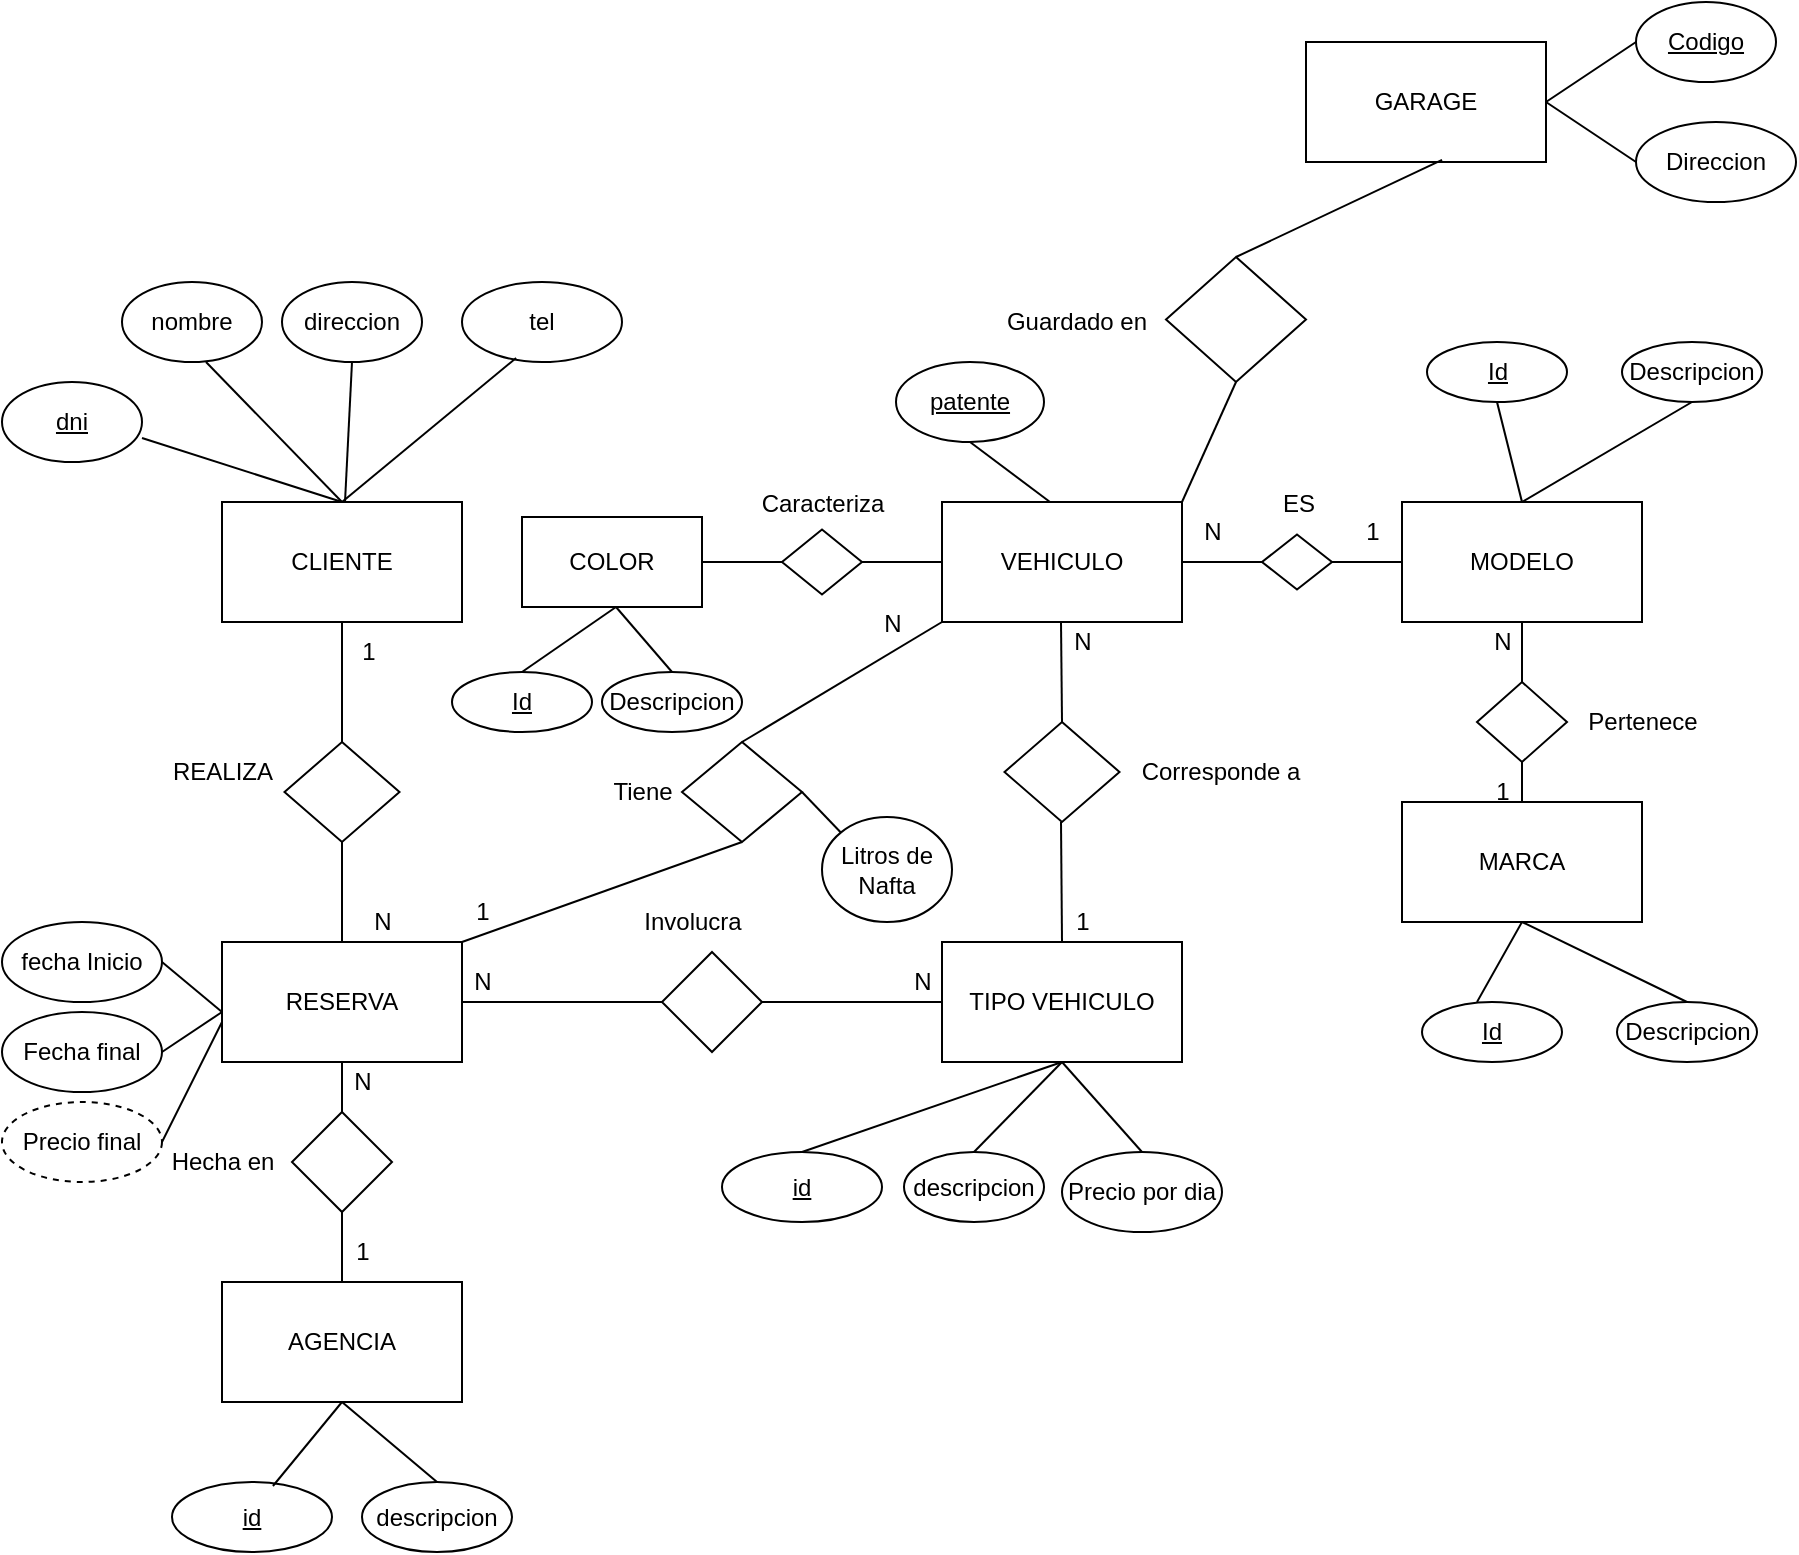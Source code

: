 <mxfile version="21.0.6" type="device"><diagram name="Página-1" id="OPpRySWKPT3NOLpkRgTM"><mxGraphModel dx="1781" dy="1753" grid="1" gridSize="10" guides="1" tooltips="1" connect="1" arrows="1" fold="1" page="1" pageScale="1" pageWidth="827" pageHeight="1169" background="#FFFFFF" math="0" shadow="0"><root><mxCell id="0"/><mxCell id="1" parent="0"/><mxCell id="n8L-cC3YhAT-N5S7Yqyb-1" value="CLIENTE" style="rounded=0;whiteSpace=wrap;html=1;" vertex="1" parent="1"><mxGeometry x="40" y="160" width="120" height="60" as="geometry"/></mxCell><mxCell id="n8L-cC3YhAT-N5S7Yqyb-2" value="direccion" style="ellipse;whiteSpace=wrap;html=1;" vertex="1" parent="1"><mxGeometry x="70" y="50" width="70" height="40" as="geometry"/></mxCell><mxCell id="n8L-cC3YhAT-N5S7Yqyb-3" value="nombre" style="ellipse;whiteSpace=wrap;html=1;" vertex="1" parent="1"><mxGeometry x="-10" y="50" width="70" height="40" as="geometry"/></mxCell><mxCell id="n8L-cC3YhAT-N5S7Yqyb-4" value="&lt;u&gt;dni&lt;/u&gt;" style="ellipse;whiteSpace=wrap;html=1;" vertex="1" parent="1"><mxGeometry x="-70" y="100" width="70" height="40" as="geometry"/></mxCell><mxCell id="n8L-cC3YhAT-N5S7Yqyb-5" value="tel" style="ellipse;whiteSpace=wrap;html=1;" vertex="1" parent="1"><mxGeometry x="160" y="50" width="80" height="40" as="geometry"/></mxCell><mxCell id="n8L-cC3YhAT-N5S7Yqyb-6" value="" style="endArrow=none;html=1;rounded=0;exitX=0.5;exitY=0;exitDx=0;exitDy=0;entryX=0.5;entryY=1;entryDx=0;entryDy=0;" edge="1" parent="1" source="n8L-cC3YhAT-N5S7Yqyb-12" target="n8L-cC3YhAT-N5S7Yqyb-1"><mxGeometry width="50" height="50" relative="1" as="geometry"><mxPoint x="60" y="270" as="sourcePoint"/><mxPoint x="110" y="220" as="targetPoint"/></mxGeometry></mxCell><mxCell id="n8L-cC3YhAT-N5S7Yqyb-7" value="" style="endArrow=none;html=1;rounded=0;entryX=1;entryY=0.7;entryDx=0;entryDy=0;entryPerimeter=0;" edge="1" parent="1" target="n8L-cC3YhAT-N5S7Yqyb-4"><mxGeometry width="50" height="50" relative="1" as="geometry"><mxPoint x="100" y="160" as="sourcePoint"/><mxPoint x="150" y="110" as="targetPoint"/></mxGeometry></mxCell><mxCell id="n8L-cC3YhAT-N5S7Yqyb-8" value="" style="endArrow=none;html=1;rounded=0;entryX=0.6;entryY=1;entryDx=0;entryDy=0;entryPerimeter=0;" edge="1" parent="1" target="n8L-cC3YhAT-N5S7Yqyb-3"><mxGeometry width="50" height="50" relative="1" as="geometry"><mxPoint x="100" y="160" as="sourcePoint"/><mxPoint x="150" y="110" as="targetPoint"/></mxGeometry></mxCell><mxCell id="n8L-cC3YhAT-N5S7Yqyb-9" value="" style="endArrow=none;html=1;rounded=0;entryX=0.5;entryY=1;entryDx=0;entryDy=0;" edge="1" parent="1" source="n8L-cC3YhAT-N5S7Yqyb-1" target="n8L-cC3YhAT-N5S7Yqyb-2"><mxGeometry width="50" height="50" relative="1" as="geometry"><mxPoint x="80" y="160" as="sourcePoint"/><mxPoint x="130" y="110" as="targetPoint"/></mxGeometry></mxCell><mxCell id="n8L-cC3YhAT-N5S7Yqyb-10" value="" style="endArrow=none;html=1;rounded=0;entryX=0.338;entryY=0.95;entryDx=0;entryDy=0;entryPerimeter=0;exitX=0.5;exitY=0;exitDx=0;exitDy=0;" edge="1" parent="1" source="n8L-cC3YhAT-N5S7Yqyb-1" target="n8L-cC3YhAT-N5S7Yqyb-5"><mxGeometry width="50" height="50" relative="1" as="geometry"><mxPoint x="120" y="160" as="sourcePoint"/><mxPoint x="170" y="110" as="targetPoint"/></mxGeometry></mxCell><mxCell id="n8L-cC3YhAT-N5S7Yqyb-11" value="RESERVA" style="rounded=0;whiteSpace=wrap;html=1;" vertex="1" parent="1"><mxGeometry x="40" y="380" width="120" height="60" as="geometry"/></mxCell><mxCell id="n8L-cC3YhAT-N5S7Yqyb-12" value="" style="rhombus;whiteSpace=wrap;html=1;" vertex="1" parent="1"><mxGeometry x="71.25" y="280" width="57.5" height="50" as="geometry"/></mxCell><mxCell id="n8L-cC3YhAT-N5S7Yqyb-13" value="" style="endArrow=none;html=1;rounded=0;entryX=0.5;entryY=1;entryDx=0;entryDy=0;exitX=0.5;exitY=0;exitDx=0;exitDy=0;" edge="1" parent="1" source="n8L-cC3YhAT-N5S7Yqyb-11" target="n8L-cC3YhAT-N5S7Yqyb-12"><mxGeometry width="50" height="50" relative="1" as="geometry"><mxPoint x="90" y="380" as="sourcePoint"/><mxPoint x="140" y="330" as="targetPoint"/></mxGeometry></mxCell><mxCell id="n8L-cC3YhAT-N5S7Yqyb-14" value="REALIZA" style="text;html=1;align=center;verticalAlign=middle;resizable=0;points=[];autosize=1;strokeColor=none;fillColor=none;" vertex="1" parent="1"><mxGeometry x="5" y="280" width="70" height="30" as="geometry"/></mxCell><mxCell id="n8L-cC3YhAT-N5S7Yqyb-15" value="1" style="text;html=1;align=center;verticalAlign=middle;resizable=0;points=[];autosize=1;strokeColor=none;fillColor=none;" vertex="1" parent="1"><mxGeometry x="97.5" y="220" width="30" height="30" as="geometry"/></mxCell><mxCell id="n8L-cC3YhAT-N5S7Yqyb-16" value="N" style="text;html=1;align=center;verticalAlign=middle;resizable=0;points=[];autosize=1;strokeColor=none;fillColor=none;" vertex="1" parent="1"><mxGeometry x="105" y="355" width="30" height="30" as="geometry"/></mxCell><mxCell id="n8L-cC3YhAT-N5S7Yqyb-17" value="TIPO VEHICULO" style="rounded=0;whiteSpace=wrap;html=1;" vertex="1" parent="1"><mxGeometry x="400" y="380" width="120" height="60" as="geometry"/></mxCell><mxCell id="n8L-cC3YhAT-N5S7Yqyb-18" value="&lt;u&gt;id&lt;/u&gt;" style="ellipse;whiteSpace=wrap;html=1;" vertex="1" parent="1"><mxGeometry x="290" y="485" width="80" height="35" as="geometry"/></mxCell><mxCell id="n8L-cC3YhAT-N5S7Yqyb-19" value="descripcion" style="ellipse;whiteSpace=wrap;html=1;" vertex="1" parent="1"><mxGeometry x="381" y="485" width="70" height="35" as="geometry"/></mxCell><mxCell id="n8L-cC3YhAT-N5S7Yqyb-20" value="AGENCIA" style="rounded=0;whiteSpace=wrap;html=1;" vertex="1" parent="1"><mxGeometry x="40" y="550" width="120" height="60" as="geometry"/></mxCell><mxCell id="n8L-cC3YhAT-N5S7Yqyb-21" value="" style="rhombus;whiteSpace=wrap;html=1;" vertex="1" parent="1"><mxGeometry x="260" y="385" width="50" height="50" as="geometry"/></mxCell><mxCell id="n8L-cC3YhAT-N5S7Yqyb-22" value="" style="endArrow=none;html=1;rounded=0;entryX=0;entryY=0.5;entryDx=0;entryDy=0;" edge="1" parent="1" target="n8L-cC3YhAT-N5S7Yqyb-21"><mxGeometry width="50" height="50" relative="1" as="geometry"><mxPoint x="160" y="410" as="sourcePoint"/><mxPoint x="210" y="360" as="targetPoint"/></mxGeometry></mxCell><mxCell id="n8L-cC3YhAT-N5S7Yqyb-23" value="" style="endArrow=none;html=1;rounded=0;exitX=1;exitY=0.5;exitDx=0;exitDy=0;" edge="1" parent="1" source="n8L-cC3YhAT-N5S7Yqyb-21"><mxGeometry width="50" height="50" relative="1" as="geometry"><mxPoint x="350" y="460" as="sourcePoint"/><mxPoint x="400" y="410" as="targetPoint"/></mxGeometry></mxCell><mxCell id="n8L-cC3YhAT-N5S7Yqyb-24" value="Involucra" style="text;html=1;align=center;verticalAlign=middle;resizable=0;points=[];autosize=1;strokeColor=none;fillColor=none;" vertex="1" parent="1"><mxGeometry x="240" y="355" width="70" height="30" as="geometry"/></mxCell><mxCell id="n8L-cC3YhAT-N5S7Yqyb-25" value="N" style="text;html=1;align=center;verticalAlign=middle;resizable=0;points=[];autosize=1;strokeColor=none;fillColor=none;" vertex="1" parent="1"><mxGeometry x="375" y="385" width="30" height="30" as="geometry"/></mxCell><mxCell id="n8L-cC3YhAT-N5S7Yqyb-26" value="N" style="text;html=1;align=center;verticalAlign=middle;resizable=0;points=[];autosize=1;strokeColor=none;fillColor=none;" vertex="1" parent="1"><mxGeometry x="155" y="385" width="30" height="30" as="geometry"/></mxCell><mxCell id="n8L-cC3YhAT-N5S7Yqyb-27" value="" style="rhombus;whiteSpace=wrap;html=1;" vertex="1" parent="1"><mxGeometry x="75" y="465" width="50" height="50" as="geometry"/></mxCell><mxCell id="n8L-cC3YhAT-N5S7Yqyb-28" value="" style="endArrow=none;html=1;rounded=0;exitX=0.5;exitY=0;exitDx=0;exitDy=0;entryX=0.5;entryY=1;entryDx=0;entryDy=0;" edge="1" parent="1" source="n8L-cC3YhAT-N5S7Yqyb-20" target="n8L-cC3YhAT-N5S7Yqyb-27"><mxGeometry width="50" height="50" relative="1" as="geometry"><mxPoint x="55" y="560" as="sourcePoint"/><mxPoint x="105" y="510" as="targetPoint"/></mxGeometry></mxCell><mxCell id="n8L-cC3YhAT-N5S7Yqyb-29" value="" style="endArrow=none;html=1;rounded=0;entryX=0.5;entryY=1;entryDx=0;entryDy=0;exitX=0.5;exitY=0;exitDx=0;exitDy=0;" edge="1" parent="1" source="n8L-cC3YhAT-N5S7Yqyb-27" target="n8L-cC3YhAT-N5S7Yqyb-11"><mxGeometry width="50" height="50" relative="1" as="geometry"><mxPoint x="100" y="460" as="sourcePoint"/><mxPoint x="148" y="415" as="targetPoint"/></mxGeometry></mxCell><mxCell id="n8L-cC3YhAT-N5S7Yqyb-32" value="Hecha en" style="text;html=1;align=center;verticalAlign=middle;resizable=0;points=[];autosize=1;strokeColor=none;fillColor=none;" vertex="1" parent="1"><mxGeometry x="5" y="475" width="70" height="30" as="geometry"/></mxCell><mxCell id="n8L-cC3YhAT-N5S7Yqyb-33" value="1" style="text;html=1;align=center;verticalAlign=middle;resizable=0;points=[];autosize=1;strokeColor=none;fillColor=none;" vertex="1" parent="1"><mxGeometry x="95" y="520" width="30" height="30" as="geometry"/></mxCell><mxCell id="n8L-cC3YhAT-N5S7Yqyb-34" value="N" style="text;html=1;align=center;verticalAlign=middle;resizable=0;points=[];autosize=1;strokeColor=none;fillColor=none;" vertex="1" parent="1"><mxGeometry x="95" y="435" width="30" height="30" as="geometry"/></mxCell><mxCell id="n8L-cC3YhAT-N5S7Yqyb-35" value="fecha Inicio" style="ellipse;whiteSpace=wrap;html=1;" vertex="1" parent="1"><mxGeometry x="-70" y="370" width="80" height="40" as="geometry"/></mxCell><mxCell id="n8L-cC3YhAT-N5S7Yqyb-36" value="Fecha final" style="ellipse;whiteSpace=wrap;html=1;" vertex="1" parent="1"><mxGeometry x="-70" y="415" width="80" height="40" as="geometry"/></mxCell><mxCell id="n8L-cC3YhAT-N5S7Yqyb-37" value="" style="endArrow=none;html=1;rounded=0;entryX=1;entryY=0.5;entryDx=0;entryDy=0;" edge="1" parent="1" target="n8L-cC3YhAT-N5S7Yqyb-35"><mxGeometry width="50" height="50" relative="1" as="geometry"><mxPoint x="40" y="415" as="sourcePoint"/><mxPoint x="90" y="365" as="targetPoint"/></mxGeometry></mxCell><mxCell id="n8L-cC3YhAT-N5S7Yqyb-38" value="" style="endArrow=none;html=1;rounded=0;exitX=1;exitY=0.5;exitDx=0;exitDy=0;" edge="1" parent="1" source="n8L-cC3YhAT-N5S7Yqyb-36"><mxGeometry width="50" height="50" relative="1" as="geometry"><mxPoint x="-10" y="465" as="sourcePoint"/><mxPoint x="40" y="415" as="targetPoint"/></mxGeometry></mxCell><mxCell id="n8L-cC3YhAT-N5S7Yqyb-39" value="VEHICULO" style="rounded=0;whiteSpace=wrap;html=1;" vertex="1" parent="1"><mxGeometry x="400" y="160" width="120" height="60" as="geometry"/></mxCell><mxCell id="n8L-cC3YhAT-N5S7Yqyb-44" value="&lt;u&gt;patente&lt;/u&gt;" style="ellipse;whiteSpace=wrap;html=1;" vertex="1" parent="1"><mxGeometry x="377" y="90" width="74" height="40" as="geometry"/></mxCell><mxCell id="n8L-cC3YhAT-N5S7Yqyb-45" value="MODELO" style="rounded=0;whiteSpace=wrap;html=1;" vertex="1" parent="1"><mxGeometry x="630" y="160" width="120" height="60" as="geometry"/></mxCell><mxCell id="n8L-cC3YhAT-N5S7Yqyb-46" value="" style="endArrow=none;html=1;rounded=0;entryX=0.5;entryY=1;entryDx=0;entryDy=0;" edge="1" parent="1" target="n8L-cC3YhAT-N5S7Yqyb-44"><mxGeometry width="50" height="50" relative="1" as="geometry"><mxPoint x="454" y="160" as="sourcePoint"/><mxPoint x="504" y="110" as="targetPoint"/></mxGeometry></mxCell><mxCell id="n8L-cC3YhAT-N5S7Yqyb-47" value="" style="rhombus;whiteSpace=wrap;html=1;" vertex="1" parent="1"><mxGeometry x="560" y="176.25" width="35" height="27.5" as="geometry"/></mxCell><mxCell id="n8L-cC3YhAT-N5S7Yqyb-48" value="" style="endArrow=none;html=1;rounded=0;entryX=0;entryY=0.5;entryDx=0;entryDy=0;exitX=1;exitY=0.5;exitDx=0;exitDy=0;" edge="1" parent="1" source="n8L-cC3YhAT-N5S7Yqyb-39" target="n8L-cC3YhAT-N5S7Yqyb-47"><mxGeometry width="50" height="50" relative="1" as="geometry"><mxPoint x="360" y="330" as="sourcePoint"/><mxPoint x="410" y="280" as="targetPoint"/></mxGeometry></mxCell><mxCell id="n8L-cC3YhAT-N5S7Yqyb-49" value="" style="endArrow=none;html=1;rounded=0;entryX=0;entryY=0.5;entryDx=0;entryDy=0;exitX=1;exitY=0.5;exitDx=0;exitDy=0;" edge="1" parent="1" source="n8L-cC3YhAT-N5S7Yqyb-47" target="n8L-cC3YhAT-N5S7Yqyb-45"><mxGeometry width="50" height="50" relative="1" as="geometry"><mxPoint x="360" y="330" as="sourcePoint"/><mxPoint x="410" y="280" as="targetPoint"/></mxGeometry></mxCell><mxCell id="n8L-cC3YhAT-N5S7Yqyb-50" value="ES" style="text;html=1;align=center;verticalAlign=middle;resizable=0;points=[];autosize=1;strokeColor=none;fillColor=none;" vertex="1" parent="1"><mxGeometry x="557.5" y="146.25" width="40" height="30" as="geometry"/></mxCell><mxCell id="n8L-cC3YhAT-N5S7Yqyb-51" value="1" style="text;html=1;align=center;verticalAlign=middle;resizable=0;points=[];autosize=1;strokeColor=none;fillColor=none;" vertex="1" parent="1"><mxGeometry x="600" y="160" width="30" height="30" as="geometry"/></mxCell><mxCell id="n8L-cC3YhAT-N5S7Yqyb-52" value="N" style="text;html=1;align=center;verticalAlign=middle;resizable=0;points=[];autosize=1;strokeColor=none;fillColor=none;" vertex="1" parent="1"><mxGeometry x="520" y="160" width="30" height="30" as="geometry"/></mxCell><mxCell id="n8L-cC3YhAT-N5S7Yqyb-53" value="&lt;u&gt;Id&lt;/u&gt;" style="ellipse;whiteSpace=wrap;html=1;" vertex="1" parent="1"><mxGeometry x="642.5" y="80" width="70" height="30" as="geometry"/></mxCell><mxCell id="n8L-cC3YhAT-N5S7Yqyb-54" value="Descripcion" style="ellipse;whiteSpace=wrap;html=1;" vertex="1" parent="1"><mxGeometry x="740" y="80" width="70" height="30" as="geometry"/></mxCell><mxCell id="n8L-cC3YhAT-N5S7Yqyb-55" value="MARCA" style="rounded=0;whiteSpace=wrap;html=1;" vertex="1" parent="1"><mxGeometry x="630" y="310" width="120" height="60" as="geometry"/></mxCell><mxCell id="n8L-cC3YhAT-N5S7Yqyb-56" value="" style="endArrow=none;html=1;rounded=0;entryX=0.5;entryY=1;entryDx=0;entryDy=0;exitX=0.5;exitY=0;exitDx=0;exitDy=0;" edge="1" parent="1" source="n8L-cC3YhAT-N5S7Yqyb-45" target="n8L-cC3YhAT-N5S7Yqyb-54"><mxGeometry width="50" height="50" relative="1" as="geometry"><mxPoint x="360" y="330" as="sourcePoint"/><mxPoint x="410" y="280" as="targetPoint"/></mxGeometry></mxCell><mxCell id="n8L-cC3YhAT-N5S7Yqyb-57" value="" style="endArrow=none;html=1;rounded=0;entryX=0.5;entryY=1;entryDx=0;entryDy=0;" edge="1" parent="1" target="n8L-cC3YhAT-N5S7Yqyb-53"><mxGeometry width="50" height="50" relative="1" as="geometry"><mxPoint x="690" y="160" as="sourcePoint"/><mxPoint x="410" y="280" as="targetPoint"/></mxGeometry></mxCell><mxCell id="n8L-cC3YhAT-N5S7Yqyb-58" value="" style="rhombus;whiteSpace=wrap;html=1;" vertex="1" parent="1"><mxGeometry x="667.5" y="250" width="45" height="40" as="geometry"/></mxCell><mxCell id="n8L-cC3YhAT-N5S7Yqyb-59" value="" style="endArrow=none;html=1;rounded=0;entryX=0.5;entryY=1;entryDx=0;entryDy=0;exitX=0.5;exitY=0;exitDx=0;exitDy=0;" edge="1" parent="1" source="n8L-cC3YhAT-N5S7Yqyb-58" target="n8L-cC3YhAT-N5S7Yqyb-45"><mxGeometry width="50" height="50" relative="1" as="geometry"><mxPoint x="595" y="300" as="sourcePoint"/><mxPoint x="645" y="250" as="targetPoint"/></mxGeometry></mxCell><mxCell id="n8L-cC3YhAT-N5S7Yqyb-61" value="" style="endArrow=none;html=1;rounded=0;exitX=0.5;exitY=0;exitDx=0;exitDy=0;" edge="1" parent="1" source="n8L-cC3YhAT-N5S7Yqyb-55"><mxGeometry width="50" height="50" relative="1" as="geometry"><mxPoint x="640" y="340" as="sourcePoint"/><mxPoint x="690" y="290" as="targetPoint"/><Array as="points"><mxPoint x="690" y="290"/></Array></mxGeometry></mxCell><mxCell id="n8L-cC3YhAT-N5S7Yqyb-62" value="&lt;u&gt;Id&lt;/u&gt;" style="ellipse;whiteSpace=wrap;html=1;" vertex="1" parent="1"><mxGeometry x="640" y="410" width="70" height="30" as="geometry"/></mxCell><mxCell id="n8L-cC3YhAT-N5S7Yqyb-63" value="Descripcion" style="ellipse;whiteSpace=wrap;html=1;" vertex="1" parent="1"><mxGeometry x="737.5" y="410" width="70" height="30" as="geometry"/></mxCell><mxCell id="n8L-cC3YhAT-N5S7Yqyb-64" value="" style="endArrow=none;html=1;rounded=0;entryX=0.5;entryY=1;entryDx=0;entryDy=0;" edge="1" parent="1" target="n8L-cC3YhAT-N5S7Yqyb-55"><mxGeometry width="50" height="50" relative="1" as="geometry"><mxPoint x="667.5" y="410" as="sourcePoint"/><mxPoint x="717.5" y="360" as="targetPoint"/></mxGeometry></mxCell><mxCell id="n8L-cC3YhAT-N5S7Yqyb-65" value="" style="endArrow=none;html=1;rounded=0;entryX=0.5;entryY=0;entryDx=0;entryDy=0;exitX=0.5;exitY=1;exitDx=0;exitDy=0;" edge="1" parent="1" source="n8L-cC3YhAT-N5S7Yqyb-55" target="n8L-cC3YhAT-N5S7Yqyb-63"><mxGeometry width="50" height="50" relative="1" as="geometry"><mxPoint x="360" y="330" as="sourcePoint"/><mxPoint x="410" y="280" as="targetPoint"/></mxGeometry></mxCell><mxCell id="n8L-cC3YhAT-N5S7Yqyb-66" value="N" style="text;html=1;align=center;verticalAlign=middle;resizable=0;points=[];autosize=1;strokeColor=none;fillColor=none;" vertex="1" parent="1"><mxGeometry x="665" y="215" width="30" height="30" as="geometry"/></mxCell><mxCell id="n8L-cC3YhAT-N5S7Yqyb-67" value="1" style="text;html=1;align=center;verticalAlign=middle;resizable=0;points=[];autosize=1;strokeColor=none;fillColor=none;" vertex="1" parent="1"><mxGeometry x="665" y="290" width="30" height="30" as="geometry"/></mxCell><mxCell id="n8L-cC3YhAT-N5S7Yqyb-68" value="Pertenece" style="text;html=1;align=center;verticalAlign=middle;resizable=0;points=[];autosize=1;strokeColor=none;fillColor=none;" vertex="1" parent="1"><mxGeometry x="710" y="255" width="80" height="30" as="geometry"/></mxCell><mxCell id="n8L-cC3YhAT-N5S7Yqyb-69" value="COLOR" style="rounded=0;whiteSpace=wrap;html=1;" vertex="1" parent="1"><mxGeometry x="190" y="167.5" width="90" height="45" as="geometry"/></mxCell><mxCell id="n8L-cC3YhAT-N5S7Yqyb-70" value="" style="rhombus;whiteSpace=wrap;html=1;" vertex="1" parent="1"><mxGeometry x="320" y="173.75" width="40" height="32.5" as="geometry"/></mxCell><mxCell id="n8L-cC3YhAT-N5S7Yqyb-72" value="" style="endArrow=none;html=1;rounded=0;entryX=0;entryY=0.5;entryDx=0;entryDy=0;exitX=1;exitY=0.5;exitDx=0;exitDy=0;" edge="1" parent="1" source="n8L-cC3YhAT-N5S7Yqyb-69" target="n8L-cC3YhAT-N5S7Yqyb-70"><mxGeometry width="50" height="50" relative="1" as="geometry"><mxPoint x="170" y="420" as="sourcePoint"/><mxPoint x="270" y="420" as="targetPoint"/></mxGeometry></mxCell><mxCell id="n8L-cC3YhAT-N5S7Yqyb-73" value="" style="endArrow=none;html=1;rounded=0;entryX=0;entryY=0.5;entryDx=0;entryDy=0;exitX=1;exitY=0.5;exitDx=0;exitDy=0;" edge="1" parent="1" source="n8L-cC3YhAT-N5S7Yqyb-70" target="n8L-cC3YhAT-N5S7Yqyb-39"><mxGeometry width="50" height="50" relative="1" as="geometry"><mxPoint x="180" y="430" as="sourcePoint"/><mxPoint x="280" y="430" as="targetPoint"/></mxGeometry></mxCell><mxCell id="n8L-cC3YhAT-N5S7Yqyb-74" value="&lt;u&gt;Id&lt;/u&gt;" style="ellipse;whiteSpace=wrap;html=1;" vertex="1" parent="1"><mxGeometry x="155" y="245" width="70" height="30" as="geometry"/></mxCell><mxCell id="n8L-cC3YhAT-N5S7Yqyb-75" value="Descripcion" style="ellipse;whiteSpace=wrap;html=1;" vertex="1" parent="1"><mxGeometry x="230" y="245" width="70" height="30" as="geometry"/></mxCell><mxCell id="n8L-cC3YhAT-N5S7Yqyb-76" value="" style="endArrow=none;html=1;rounded=0;entryX=0.5;entryY=1;entryDx=0;entryDy=0;exitX=0.5;exitY=0;exitDx=0;exitDy=0;" edge="1" parent="1" source="n8L-cC3YhAT-N5S7Yqyb-74"><mxGeometry width="50" height="50" relative="1" as="geometry"><mxPoint x="214.5" y="252.5" as="sourcePoint"/><mxPoint x="237" y="212.5" as="targetPoint"/></mxGeometry></mxCell><mxCell id="n8L-cC3YhAT-N5S7Yqyb-77" value="" style="endArrow=none;html=1;rounded=0;entryX=0.5;entryY=0;entryDx=0;entryDy=0;exitX=0.5;exitY=1;exitDx=0;exitDy=0;" edge="1" parent="1" target="n8L-cC3YhAT-N5S7Yqyb-75"><mxGeometry width="50" height="50" relative="1" as="geometry"><mxPoint x="237" y="212.5" as="sourcePoint"/><mxPoint x="320" y="252.5" as="targetPoint"/></mxGeometry></mxCell><mxCell id="n8L-cC3YhAT-N5S7Yqyb-79" value="Caracteriza" style="text;html=1;align=center;verticalAlign=middle;resizable=0;points=[];autosize=1;strokeColor=none;fillColor=none;" vertex="1" parent="1"><mxGeometry x="300" y="146.25" width="80" height="30" as="geometry"/></mxCell><mxCell id="n8L-cC3YhAT-N5S7Yqyb-82" value="" style="rhombus;whiteSpace=wrap;html=1;" vertex="1" parent="1"><mxGeometry x="431.25" y="270" width="57.5" height="50" as="geometry"/></mxCell><mxCell id="n8L-cC3YhAT-N5S7Yqyb-84" value="" style="endArrow=none;html=1;rounded=0;entryX=0.5;entryY=1;entryDx=0;entryDy=0;exitX=0.5;exitY=0;exitDx=0;exitDy=0;" edge="1" parent="1" source="n8L-cC3YhAT-N5S7Yqyb-17"><mxGeometry width="50" height="50" relative="1" as="geometry"><mxPoint x="459.5" y="370" as="sourcePoint"/><mxPoint x="459.5" y="320" as="targetPoint"/></mxGeometry></mxCell><mxCell id="n8L-cC3YhAT-N5S7Yqyb-86" value="" style="endArrow=none;html=1;rounded=0;exitX=0.5;exitY=0;exitDx=0;exitDy=0;entryX=0.5;entryY=1;entryDx=0;entryDy=0;" edge="1" parent="1" source="n8L-cC3YhAT-N5S7Yqyb-82"><mxGeometry width="50" height="50" relative="1" as="geometry"><mxPoint x="459.5" y="280" as="sourcePoint"/><mxPoint x="459.5" y="220" as="targetPoint"/></mxGeometry></mxCell><mxCell id="n8L-cC3YhAT-N5S7Yqyb-87" value="Corresponde a" style="text;html=1;align=center;verticalAlign=middle;resizable=0;points=[];autosize=1;strokeColor=none;fillColor=none;" vertex="1" parent="1"><mxGeometry x="488.75" y="280" width="100" height="30" as="geometry"/></mxCell><mxCell id="n8L-cC3YhAT-N5S7Yqyb-89" value="1" style="text;html=1;align=center;verticalAlign=middle;resizable=0;points=[];autosize=1;strokeColor=none;fillColor=none;" vertex="1" parent="1"><mxGeometry x="455" y="355" width="30" height="30" as="geometry"/></mxCell><mxCell id="n8L-cC3YhAT-N5S7Yqyb-90" value="N" style="text;html=1;align=center;verticalAlign=middle;resizable=0;points=[];autosize=1;strokeColor=none;fillColor=none;" vertex="1" parent="1"><mxGeometry x="455" y="215" width="30" height="30" as="geometry"/></mxCell><mxCell id="n8L-cC3YhAT-N5S7Yqyb-91" value="Litros de Nafta" style="ellipse;whiteSpace=wrap;html=1;" vertex="1" parent="1"><mxGeometry x="340" y="317.5" width="65" height="52.5" as="geometry"/></mxCell><mxCell id="n8L-cC3YhAT-N5S7Yqyb-92" value="" style="rhombus;whiteSpace=wrap;html=1;" vertex="1" parent="1"><mxGeometry x="270" y="280" width="60" height="50" as="geometry"/></mxCell><mxCell id="n8L-cC3YhAT-N5S7Yqyb-93" value="" style="endArrow=none;html=1;rounded=0;exitX=1;exitY=0;exitDx=0;exitDy=0;entryX=0.5;entryY=1;entryDx=0;entryDy=0;" edge="1" parent="1" source="n8L-cC3YhAT-N5S7Yqyb-11" target="n8L-cC3YhAT-N5S7Yqyb-92"><mxGeometry width="50" height="50" relative="1" as="geometry"><mxPoint x="360" y="330" as="sourcePoint"/><mxPoint x="410" y="280" as="targetPoint"/></mxGeometry></mxCell><mxCell id="n8L-cC3YhAT-N5S7Yqyb-94" value="" style="endArrow=none;html=1;rounded=0;entryX=0;entryY=1;entryDx=0;entryDy=0;exitX=0.5;exitY=0;exitDx=0;exitDy=0;" edge="1" parent="1" source="n8L-cC3YhAT-N5S7Yqyb-92" target="n8L-cC3YhAT-N5S7Yqyb-39"><mxGeometry width="50" height="50" relative="1" as="geometry"><mxPoint x="360" y="330" as="sourcePoint"/><mxPoint x="410" y="280" as="targetPoint"/></mxGeometry></mxCell><mxCell id="n8L-cC3YhAT-N5S7Yqyb-95" value="Tiene" style="text;html=1;align=center;verticalAlign=middle;resizable=0;points=[];autosize=1;strokeColor=none;fillColor=none;" vertex="1" parent="1"><mxGeometry x="225" y="290" width="50" height="30" as="geometry"/></mxCell><mxCell id="n8L-cC3YhAT-N5S7Yqyb-98" value="1" style="text;html=1;align=center;verticalAlign=middle;resizable=0;points=[];autosize=1;strokeColor=none;fillColor=none;" vertex="1" parent="1"><mxGeometry x="155" y="350" width="30" height="30" as="geometry"/></mxCell><mxCell id="n8L-cC3YhAT-N5S7Yqyb-99" value="N" style="text;html=1;align=center;verticalAlign=middle;resizable=0;points=[];autosize=1;strokeColor=none;fillColor=none;" vertex="1" parent="1"><mxGeometry x="360" y="206.25" width="30" height="30" as="geometry"/></mxCell><mxCell id="n8L-cC3YhAT-N5S7Yqyb-101" value="" style="endArrow=none;html=1;rounded=0;entryX=1;entryY=0.5;entryDx=0;entryDy=0;exitX=0;exitY=0;exitDx=0;exitDy=0;" edge="1" parent="1" source="n8L-cC3YhAT-N5S7Yqyb-91" target="n8L-cC3YhAT-N5S7Yqyb-92"><mxGeometry width="50" height="50" relative="1" as="geometry"><mxPoint x="360" y="330" as="sourcePoint"/><mxPoint x="410" y="280" as="targetPoint"/></mxGeometry></mxCell><mxCell id="n8L-cC3YhAT-N5S7Yqyb-105" value="" style="endArrow=none;html=1;rounded=0;entryX=0.5;entryY=1;entryDx=0;entryDy=0;exitX=0.5;exitY=0;exitDx=0;exitDy=0;" edge="1" parent="1" source="n8L-cC3YhAT-N5S7Yqyb-18" target="n8L-cC3YhAT-N5S7Yqyb-17"><mxGeometry width="50" height="50" relative="1" as="geometry"><mxPoint x="340" y="460" as="sourcePoint"/><mxPoint x="390" y="410" as="targetPoint"/></mxGeometry></mxCell><mxCell id="n8L-cC3YhAT-N5S7Yqyb-106" value="" style="endArrow=none;html=1;rounded=0;entryX=0.5;entryY=0;entryDx=0;entryDy=0;exitX=0.5;exitY=1;exitDx=0;exitDy=0;" edge="1" parent="1" source="n8L-cC3YhAT-N5S7Yqyb-17" target="n8L-cC3YhAT-N5S7Yqyb-19"><mxGeometry width="50" height="50" relative="1" as="geometry"><mxPoint x="360" y="330" as="sourcePoint"/><mxPoint x="410" y="280" as="targetPoint"/></mxGeometry></mxCell><mxCell id="n8L-cC3YhAT-N5S7Yqyb-107" value="Precio por dia" style="ellipse;whiteSpace=wrap;html=1;" vertex="1" parent="1"><mxGeometry x="460" y="485" width="80" height="40" as="geometry"/></mxCell><mxCell id="n8L-cC3YhAT-N5S7Yqyb-108" value="" style="endArrow=none;html=1;rounded=0;entryX=0.5;entryY=0;entryDx=0;entryDy=0;exitX=0.5;exitY=1;exitDx=0;exitDy=0;" edge="1" parent="1" source="n8L-cC3YhAT-N5S7Yqyb-17" target="n8L-cC3YhAT-N5S7Yqyb-107"><mxGeometry width="50" height="50" relative="1" as="geometry"><mxPoint x="360" y="330" as="sourcePoint"/><mxPoint x="410" y="280" as="targetPoint"/></mxGeometry></mxCell><mxCell id="n8L-cC3YhAT-N5S7Yqyb-109" value="Precio final" style="ellipse;whiteSpace=wrap;html=1;dashed=1;" vertex="1" parent="1"><mxGeometry x="-70" y="460" width="80" height="40" as="geometry"/></mxCell><mxCell id="n8L-cC3YhAT-N5S7Yqyb-110" value="" style="endArrow=none;html=1;rounded=0;exitX=1;exitY=0.5;exitDx=0;exitDy=0;" edge="1" parent="1" source="n8L-cC3YhAT-N5S7Yqyb-109"><mxGeometry width="50" height="50" relative="1" as="geometry"><mxPoint x="360" y="430" as="sourcePoint"/><mxPoint x="40" y="420" as="targetPoint"/><Array as="points"><mxPoint x="30" y="440"/></Array></mxGeometry></mxCell><mxCell id="n8L-cC3YhAT-N5S7Yqyb-111" value="GARAGE" style="rounded=0;whiteSpace=wrap;html=1;" vertex="1" parent="1"><mxGeometry x="582" y="-70" width="120" height="60" as="geometry"/></mxCell><mxCell id="n8L-cC3YhAT-N5S7Yqyb-112" value="&lt;u&gt;Codigo&lt;/u&gt;" style="ellipse;whiteSpace=wrap;html=1;" vertex="1" parent="1"><mxGeometry x="747" y="-90" width="70" height="40" as="geometry"/></mxCell><mxCell id="n8L-cC3YhAT-N5S7Yqyb-113" value="Direccion" style="ellipse;whiteSpace=wrap;html=1;" vertex="1" parent="1"><mxGeometry x="747" y="-30" width="80" height="40" as="geometry"/></mxCell><mxCell id="n8L-cC3YhAT-N5S7Yqyb-114" value="" style="endArrow=none;html=1;rounded=0;entryX=0;entryY=0.5;entryDx=0;entryDy=0;exitX=1;exitY=0.5;exitDx=0;exitDy=0;" edge="1" parent="1" source="n8L-cC3YhAT-N5S7Yqyb-111" target="n8L-cC3YhAT-N5S7Yqyb-112"><mxGeometry width="50" height="50" relative="1" as="geometry"><mxPoint x="360" y="70" as="sourcePoint"/><mxPoint x="410" y="20" as="targetPoint"/></mxGeometry></mxCell><mxCell id="n8L-cC3YhAT-N5S7Yqyb-115" value="" style="endArrow=none;html=1;rounded=0;entryX=0;entryY=0.5;entryDx=0;entryDy=0;exitX=1;exitY=0.5;exitDx=0;exitDy=0;" edge="1" parent="1" source="n8L-cC3YhAT-N5S7Yqyb-111" target="n8L-cC3YhAT-N5S7Yqyb-113"><mxGeometry width="50" height="50" relative="1" as="geometry"><mxPoint x="360" y="70" as="sourcePoint"/><mxPoint x="410" y="20" as="targetPoint"/></mxGeometry></mxCell><mxCell id="n8L-cC3YhAT-N5S7Yqyb-116" value="" style="rhombus;whiteSpace=wrap;html=1;" vertex="1" parent="1"><mxGeometry x="512" y="37.5" width="70" height="62.5" as="geometry"/></mxCell><mxCell id="n8L-cC3YhAT-N5S7Yqyb-117" value="" style="endArrow=none;html=1;rounded=0;entryX=0.5;entryY=1;entryDx=0;entryDy=0;exitX=1;exitY=0;exitDx=0;exitDy=0;" edge="1" parent="1" source="n8L-cC3YhAT-N5S7Yqyb-39" target="n8L-cC3YhAT-N5S7Yqyb-116"><mxGeometry width="50" height="50" relative="1" as="geometry"><mxPoint x="360" y="170" as="sourcePoint"/><mxPoint x="410" y="120" as="targetPoint"/></mxGeometry></mxCell><mxCell id="n8L-cC3YhAT-N5S7Yqyb-118" value="" style="endArrow=none;html=1;rounded=0;entryX=0.567;entryY=0.983;entryDx=0;entryDy=0;entryPerimeter=0;exitX=0.5;exitY=0;exitDx=0;exitDy=0;" edge="1" parent="1" source="n8L-cC3YhAT-N5S7Yqyb-116" target="n8L-cC3YhAT-N5S7Yqyb-111"><mxGeometry width="50" height="50" relative="1" as="geometry"><mxPoint x="360" y="170" as="sourcePoint"/><mxPoint x="410" y="120" as="targetPoint"/></mxGeometry></mxCell><mxCell id="n8L-cC3YhAT-N5S7Yqyb-119" value="Guardado en" style="text;html=1;align=center;verticalAlign=middle;resizable=0;points=[];autosize=1;strokeColor=none;fillColor=none;" vertex="1" parent="1"><mxGeometry x="422" y="55" width="90" height="30" as="geometry"/></mxCell><mxCell id="n8L-cC3YhAT-N5S7Yqyb-120" value="&lt;u&gt;id&lt;/u&gt;" style="ellipse;whiteSpace=wrap;html=1;" vertex="1" parent="1"><mxGeometry x="15" y="650" width="80" height="35" as="geometry"/></mxCell><mxCell id="n8L-cC3YhAT-N5S7Yqyb-121" value="descripcion" style="ellipse;whiteSpace=wrap;html=1;" vertex="1" parent="1"><mxGeometry x="110" y="650" width="75" height="35" as="geometry"/></mxCell><mxCell id="n8L-cC3YhAT-N5S7Yqyb-122" value="" style="endArrow=none;html=1;rounded=0;exitX=0.631;exitY=0.057;exitDx=0;exitDy=0;exitPerimeter=0;entryX=0.5;entryY=1;entryDx=0;entryDy=0;" edge="1" parent="1" source="n8L-cC3YhAT-N5S7Yqyb-120" target="n8L-cC3YhAT-N5S7Yqyb-20"><mxGeometry width="50" height="50" relative="1" as="geometry"><mxPoint x="360" y="540" as="sourcePoint"/><mxPoint x="410" y="490" as="targetPoint"/></mxGeometry></mxCell><mxCell id="n8L-cC3YhAT-N5S7Yqyb-125" value="" style="endArrow=none;html=1;rounded=0;exitX=0.5;exitY=0;exitDx=0;exitDy=0;entryX=0.5;entryY=1;entryDx=0;entryDy=0;" edge="1" parent="1" source="n8L-cC3YhAT-N5S7Yqyb-121" target="n8L-cC3YhAT-N5S7Yqyb-20"><mxGeometry width="50" height="50" relative="1" as="geometry"><mxPoint x="360" y="540" as="sourcePoint"/><mxPoint x="410" y="490" as="targetPoint"/></mxGeometry></mxCell></root></mxGraphModel></diagram></mxfile>